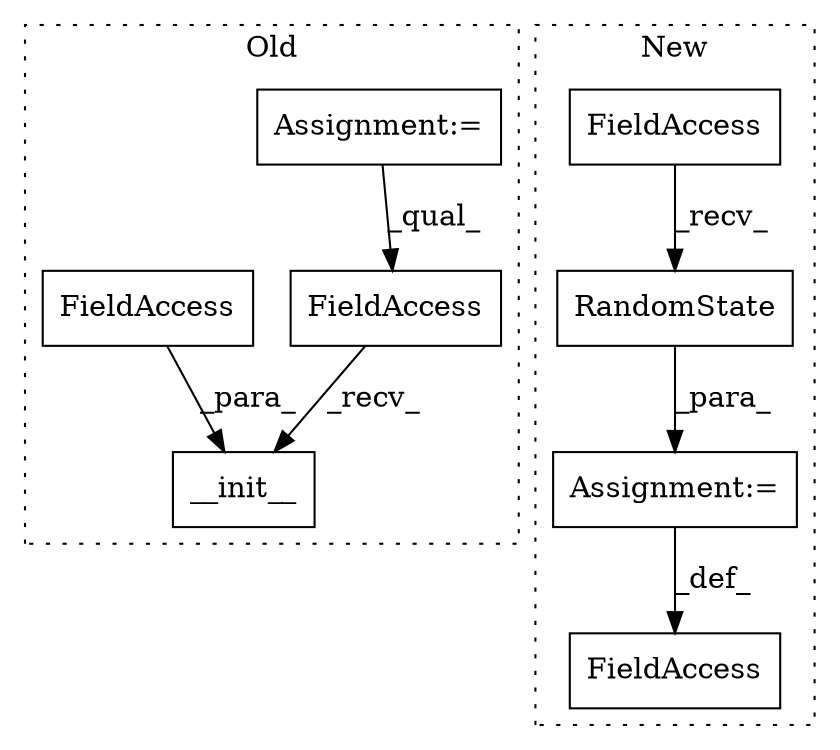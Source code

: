 digraph G {
subgraph cluster0 {
1 [label="__init__" a="32" s="160,221" l="9,1" shape="box"];
3 [label="FieldAccess" a="22" s="150" l="9" shape="box"];
7 [label="Assignment:=" a="7" s="127" l="3" shape="box"];
8 [label="FieldAccess" a="22" s="211" l="10" shape="box"];
label = "Old";
style="dotted";
}
subgraph cluster1 {
2 [label="RandomState" a="32" s="191" l="13" shape="box"];
4 [label="FieldAccess" a="22" s="163" l="14" shape="box"];
5 [label="FieldAccess" a="22" s="178" l="12" shape="box"];
6 [label="Assignment:=" a="7" s="177" l="1" shape="box"];
label = "New";
style="dotted";
}
2 -> 6 [label="_para_"];
3 -> 1 [label="_recv_"];
5 -> 2 [label="_recv_"];
6 -> 4 [label="_def_"];
7 -> 3 [label="_qual_"];
8 -> 1 [label="_para_"];
}